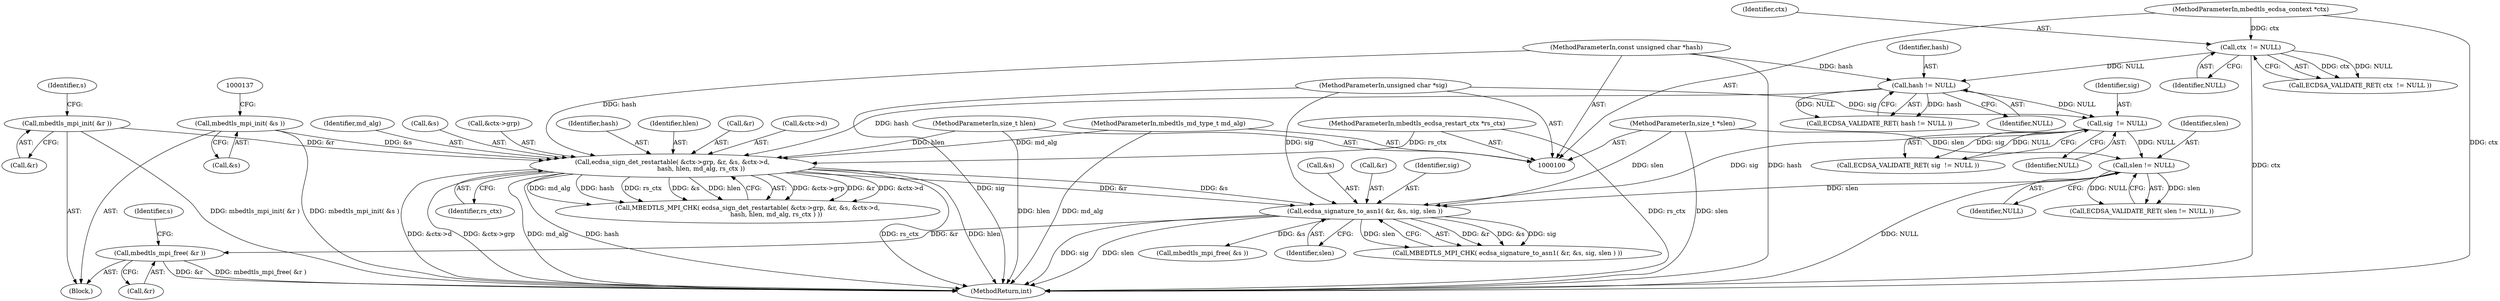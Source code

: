 digraph "0_mbedtls_33f66ba6fd234114aa37f0209dac031bb2870a9b_3@API" {
"1000169" [label="(Call,mbedtls_mpi_free( &r ))"];
"1000161" [label="(Call,ecdsa_signature_to_asn1( &r, &s, sig, slen ))"];
"1000143" [label="(Call,ecdsa_sign_det_restartable( &ctx->grp, &r, &s, &ctx->d,\n                             hash, hlen, md_alg, rs_ctx ))"];
"1000130" [label="(Call,mbedtls_mpi_init( &r ))"];
"1000133" [label="(Call,mbedtls_mpi_init( &s ))"];
"1000119" [label="(Call,hash != NULL)"];
"1000103" [label="(MethodParameterIn,const unsigned char *hash)"];
"1000115" [label="(Call,ctx  != NULL)"];
"1000101" [label="(MethodParameterIn,mbedtls_ecdsa_context *ctx)"];
"1000104" [label="(MethodParameterIn,size_t hlen)"];
"1000102" [label="(MethodParameterIn,mbedtls_md_type_t md_alg)"];
"1000109" [label="(MethodParameterIn,mbedtls_ecdsa_restart_ctx *rs_ctx)"];
"1000123" [label="(Call,sig  != NULL)"];
"1000105" [label="(MethodParameterIn,unsigned char *sig)"];
"1000127" [label="(Call,slen != NULL)"];
"1000106" [label="(MethodParameterIn,size_t *slen)"];
"1000128" [label="(Identifier,slen)"];
"1000103" [label="(MethodParameterIn,const unsigned char *hash)"];
"1000109" [label="(MethodParameterIn,mbedtls_ecdsa_restart_ctx *rs_ctx)"];
"1000161" [label="(Call,ecdsa_signature_to_asn1( &r, &s, sig, slen ))"];
"1000177" [label="(MethodReturn,int)"];
"1000126" [label="(Call,ECDSA_VALIDATE_RET( slen != NULL ))"];
"1000115" [label="(Call,ctx  != NULL)"];
"1000127" [label="(Call,slen != NULL)"];
"1000116" [label="(Identifier,ctx)"];
"1000114" [label="(Call,ECDSA_VALIDATE_RET( ctx  != NULL ))"];
"1000110" [label="(Block,)"];
"1000118" [label="(Call,ECDSA_VALIDATE_RET( hash != NULL ))"];
"1000104" [label="(MethodParameterIn,size_t hlen)"];
"1000156" [label="(Identifier,hash)"];
"1000135" [label="(Identifier,s)"];
"1000121" [label="(Identifier,NULL)"];
"1000119" [label="(Call,hash != NULL)"];
"1000172" [label="(Call,mbedtls_mpi_free( &s ))"];
"1000123" [label="(Call,sig  != NULL)"];
"1000122" [label="(Call,ECDSA_VALIDATE_RET( sig  != NULL ))"];
"1000120" [label="(Identifier,hash)"];
"1000162" [label="(Call,&r)"];
"1000157" [label="(Identifier,hlen)"];
"1000131" [label="(Call,&r)"];
"1000148" [label="(Call,&r)"];
"1000160" [label="(Call,MBEDTLS_MPI_CHK( ecdsa_signature_to_asn1( &r, &s, sig, slen ) ))"];
"1000166" [label="(Identifier,sig)"];
"1000117" [label="(Identifier,NULL)"];
"1000129" [label="(Identifier,NULL)"];
"1000174" [label="(Identifier,s)"];
"1000152" [label="(Call,&ctx->d)"];
"1000167" [label="(Identifier,slen)"];
"1000105" [label="(MethodParameterIn,unsigned char *sig)"];
"1000130" [label="(Call,mbedtls_mpi_init( &r ))"];
"1000164" [label="(Call,&s)"];
"1000170" [label="(Call,&r)"];
"1000142" [label="(Call,MBEDTLS_MPI_CHK( ecdsa_sign_det_restartable( &ctx->grp, &r, &s, &ctx->d,\n                             hash, hlen, md_alg, rs_ctx ) ))"];
"1000102" [label="(MethodParameterIn,mbedtls_md_type_t md_alg)"];
"1000158" [label="(Identifier,md_alg)"];
"1000143" [label="(Call,ecdsa_sign_det_restartable( &ctx->grp, &r, &s, &ctx->d,\n                             hash, hlen, md_alg, rs_ctx ))"];
"1000106" [label="(MethodParameterIn,size_t *slen)"];
"1000125" [label="(Identifier,NULL)"];
"1000124" [label="(Identifier,sig)"];
"1000159" [label="(Identifier,rs_ctx)"];
"1000133" [label="(Call,mbedtls_mpi_init( &s ))"];
"1000101" [label="(MethodParameterIn,mbedtls_ecdsa_context *ctx)"];
"1000169" [label="(Call,mbedtls_mpi_free( &r ))"];
"1000150" [label="(Call,&s)"];
"1000134" [label="(Call,&s)"];
"1000144" [label="(Call,&ctx->grp)"];
"1000169" -> "1000110"  [label="AST: "];
"1000169" -> "1000170"  [label="CFG: "];
"1000170" -> "1000169"  [label="AST: "];
"1000174" -> "1000169"  [label="CFG: "];
"1000169" -> "1000177"  [label="DDG: mbedtls_mpi_free( &r )"];
"1000169" -> "1000177"  [label="DDG: &r"];
"1000161" -> "1000169"  [label="DDG: &r"];
"1000161" -> "1000160"  [label="AST: "];
"1000161" -> "1000167"  [label="CFG: "];
"1000162" -> "1000161"  [label="AST: "];
"1000164" -> "1000161"  [label="AST: "];
"1000166" -> "1000161"  [label="AST: "];
"1000167" -> "1000161"  [label="AST: "];
"1000160" -> "1000161"  [label="CFG: "];
"1000161" -> "1000177"  [label="DDG: sig"];
"1000161" -> "1000177"  [label="DDG: slen"];
"1000161" -> "1000160"  [label="DDG: &r"];
"1000161" -> "1000160"  [label="DDG: &s"];
"1000161" -> "1000160"  [label="DDG: sig"];
"1000161" -> "1000160"  [label="DDG: slen"];
"1000143" -> "1000161"  [label="DDG: &r"];
"1000143" -> "1000161"  [label="DDG: &s"];
"1000123" -> "1000161"  [label="DDG: sig"];
"1000105" -> "1000161"  [label="DDG: sig"];
"1000127" -> "1000161"  [label="DDG: slen"];
"1000106" -> "1000161"  [label="DDG: slen"];
"1000161" -> "1000172"  [label="DDG: &s"];
"1000143" -> "1000142"  [label="AST: "];
"1000143" -> "1000159"  [label="CFG: "];
"1000144" -> "1000143"  [label="AST: "];
"1000148" -> "1000143"  [label="AST: "];
"1000150" -> "1000143"  [label="AST: "];
"1000152" -> "1000143"  [label="AST: "];
"1000156" -> "1000143"  [label="AST: "];
"1000157" -> "1000143"  [label="AST: "];
"1000158" -> "1000143"  [label="AST: "];
"1000159" -> "1000143"  [label="AST: "];
"1000142" -> "1000143"  [label="CFG: "];
"1000143" -> "1000177"  [label="DDG: rs_ctx"];
"1000143" -> "1000177"  [label="DDG: hlen"];
"1000143" -> "1000177"  [label="DDG: &ctx->d"];
"1000143" -> "1000177"  [label="DDG: &ctx->grp"];
"1000143" -> "1000177"  [label="DDG: md_alg"];
"1000143" -> "1000177"  [label="DDG: hash"];
"1000143" -> "1000142"  [label="DDG: &ctx->grp"];
"1000143" -> "1000142"  [label="DDG: &r"];
"1000143" -> "1000142"  [label="DDG: &ctx->d"];
"1000143" -> "1000142"  [label="DDG: md_alg"];
"1000143" -> "1000142"  [label="DDG: hash"];
"1000143" -> "1000142"  [label="DDG: rs_ctx"];
"1000143" -> "1000142"  [label="DDG: &s"];
"1000143" -> "1000142"  [label="DDG: hlen"];
"1000130" -> "1000143"  [label="DDG: &r"];
"1000133" -> "1000143"  [label="DDG: &s"];
"1000119" -> "1000143"  [label="DDG: hash"];
"1000103" -> "1000143"  [label="DDG: hash"];
"1000104" -> "1000143"  [label="DDG: hlen"];
"1000102" -> "1000143"  [label="DDG: md_alg"];
"1000109" -> "1000143"  [label="DDG: rs_ctx"];
"1000130" -> "1000110"  [label="AST: "];
"1000130" -> "1000131"  [label="CFG: "];
"1000131" -> "1000130"  [label="AST: "];
"1000135" -> "1000130"  [label="CFG: "];
"1000130" -> "1000177"  [label="DDG: mbedtls_mpi_init( &r )"];
"1000133" -> "1000110"  [label="AST: "];
"1000133" -> "1000134"  [label="CFG: "];
"1000134" -> "1000133"  [label="AST: "];
"1000137" -> "1000133"  [label="CFG: "];
"1000133" -> "1000177"  [label="DDG: mbedtls_mpi_init( &s )"];
"1000119" -> "1000118"  [label="AST: "];
"1000119" -> "1000121"  [label="CFG: "];
"1000120" -> "1000119"  [label="AST: "];
"1000121" -> "1000119"  [label="AST: "];
"1000118" -> "1000119"  [label="CFG: "];
"1000119" -> "1000118"  [label="DDG: hash"];
"1000119" -> "1000118"  [label="DDG: NULL"];
"1000103" -> "1000119"  [label="DDG: hash"];
"1000115" -> "1000119"  [label="DDG: NULL"];
"1000119" -> "1000123"  [label="DDG: NULL"];
"1000103" -> "1000100"  [label="AST: "];
"1000103" -> "1000177"  [label="DDG: hash"];
"1000115" -> "1000114"  [label="AST: "];
"1000115" -> "1000117"  [label="CFG: "];
"1000116" -> "1000115"  [label="AST: "];
"1000117" -> "1000115"  [label="AST: "];
"1000114" -> "1000115"  [label="CFG: "];
"1000115" -> "1000177"  [label="DDG: ctx"];
"1000115" -> "1000114"  [label="DDG: ctx"];
"1000115" -> "1000114"  [label="DDG: NULL"];
"1000101" -> "1000115"  [label="DDG: ctx"];
"1000101" -> "1000100"  [label="AST: "];
"1000101" -> "1000177"  [label="DDG: ctx"];
"1000104" -> "1000100"  [label="AST: "];
"1000104" -> "1000177"  [label="DDG: hlen"];
"1000102" -> "1000100"  [label="AST: "];
"1000102" -> "1000177"  [label="DDG: md_alg"];
"1000109" -> "1000100"  [label="AST: "];
"1000109" -> "1000177"  [label="DDG: rs_ctx"];
"1000123" -> "1000122"  [label="AST: "];
"1000123" -> "1000125"  [label="CFG: "];
"1000124" -> "1000123"  [label="AST: "];
"1000125" -> "1000123"  [label="AST: "];
"1000122" -> "1000123"  [label="CFG: "];
"1000123" -> "1000122"  [label="DDG: sig"];
"1000123" -> "1000122"  [label="DDG: NULL"];
"1000105" -> "1000123"  [label="DDG: sig"];
"1000123" -> "1000127"  [label="DDG: NULL"];
"1000105" -> "1000100"  [label="AST: "];
"1000105" -> "1000177"  [label="DDG: sig"];
"1000127" -> "1000126"  [label="AST: "];
"1000127" -> "1000129"  [label="CFG: "];
"1000128" -> "1000127"  [label="AST: "];
"1000129" -> "1000127"  [label="AST: "];
"1000126" -> "1000127"  [label="CFG: "];
"1000127" -> "1000177"  [label="DDG: NULL"];
"1000127" -> "1000126"  [label="DDG: slen"];
"1000127" -> "1000126"  [label="DDG: NULL"];
"1000106" -> "1000127"  [label="DDG: slen"];
"1000106" -> "1000100"  [label="AST: "];
"1000106" -> "1000177"  [label="DDG: slen"];
}
